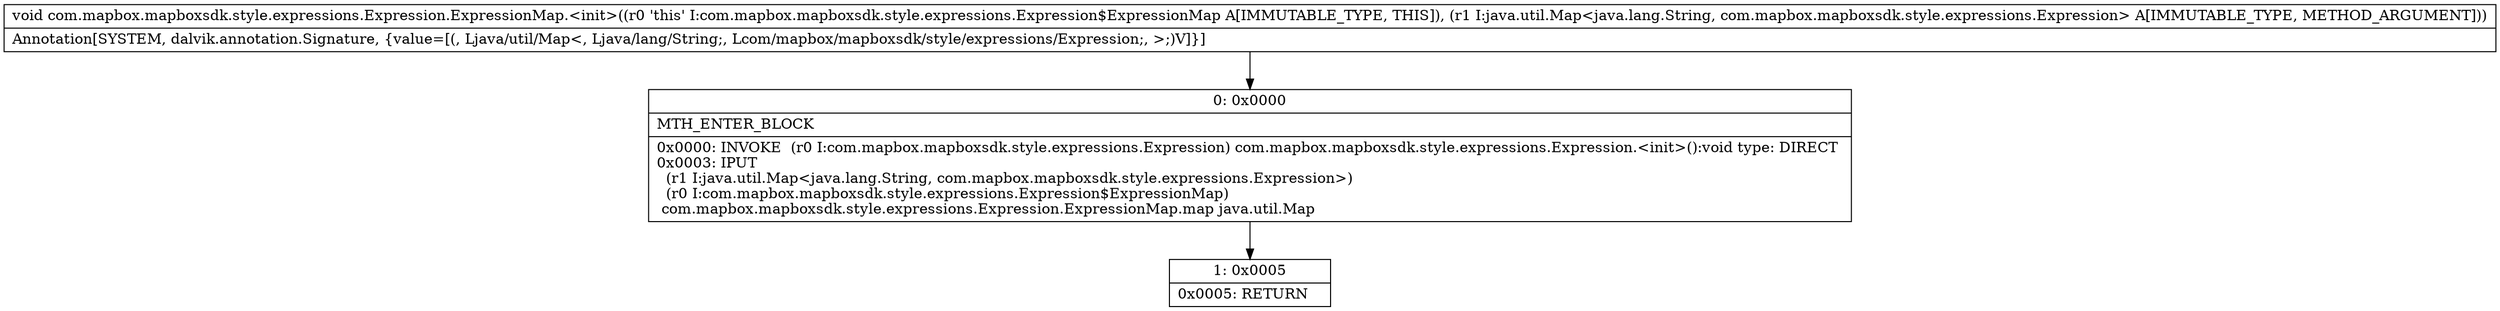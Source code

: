 digraph "CFG forcom.mapbox.mapboxsdk.style.expressions.Expression.ExpressionMap.\<init\>(Ljava\/util\/Map;)V" {
Node_0 [shape=record,label="{0\:\ 0x0000|MTH_ENTER_BLOCK\l|0x0000: INVOKE  (r0 I:com.mapbox.mapboxsdk.style.expressions.Expression) com.mapbox.mapboxsdk.style.expressions.Expression.\<init\>():void type: DIRECT \l0x0003: IPUT  \l  (r1 I:java.util.Map\<java.lang.String, com.mapbox.mapboxsdk.style.expressions.Expression\>)\l  (r0 I:com.mapbox.mapboxsdk.style.expressions.Expression$ExpressionMap)\l com.mapbox.mapboxsdk.style.expressions.Expression.ExpressionMap.map java.util.Map \l}"];
Node_1 [shape=record,label="{1\:\ 0x0005|0x0005: RETURN   \l}"];
MethodNode[shape=record,label="{void com.mapbox.mapboxsdk.style.expressions.Expression.ExpressionMap.\<init\>((r0 'this' I:com.mapbox.mapboxsdk.style.expressions.Expression$ExpressionMap A[IMMUTABLE_TYPE, THIS]), (r1 I:java.util.Map\<java.lang.String, com.mapbox.mapboxsdk.style.expressions.Expression\> A[IMMUTABLE_TYPE, METHOD_ARGUMENT]))  | Annotation[SYSTEM, dalvik.annotation.Signature, \{value=[(, Ljava\/util\/Map\<, Ljava\/lang\/String;, Lcom\/mapbox\/mapboxsdk\/style\/expressions\/Expression;, \>;)V]\}]\l}"];
MethodNode -> Node_0;
Node_0 -> Node_1;
}

